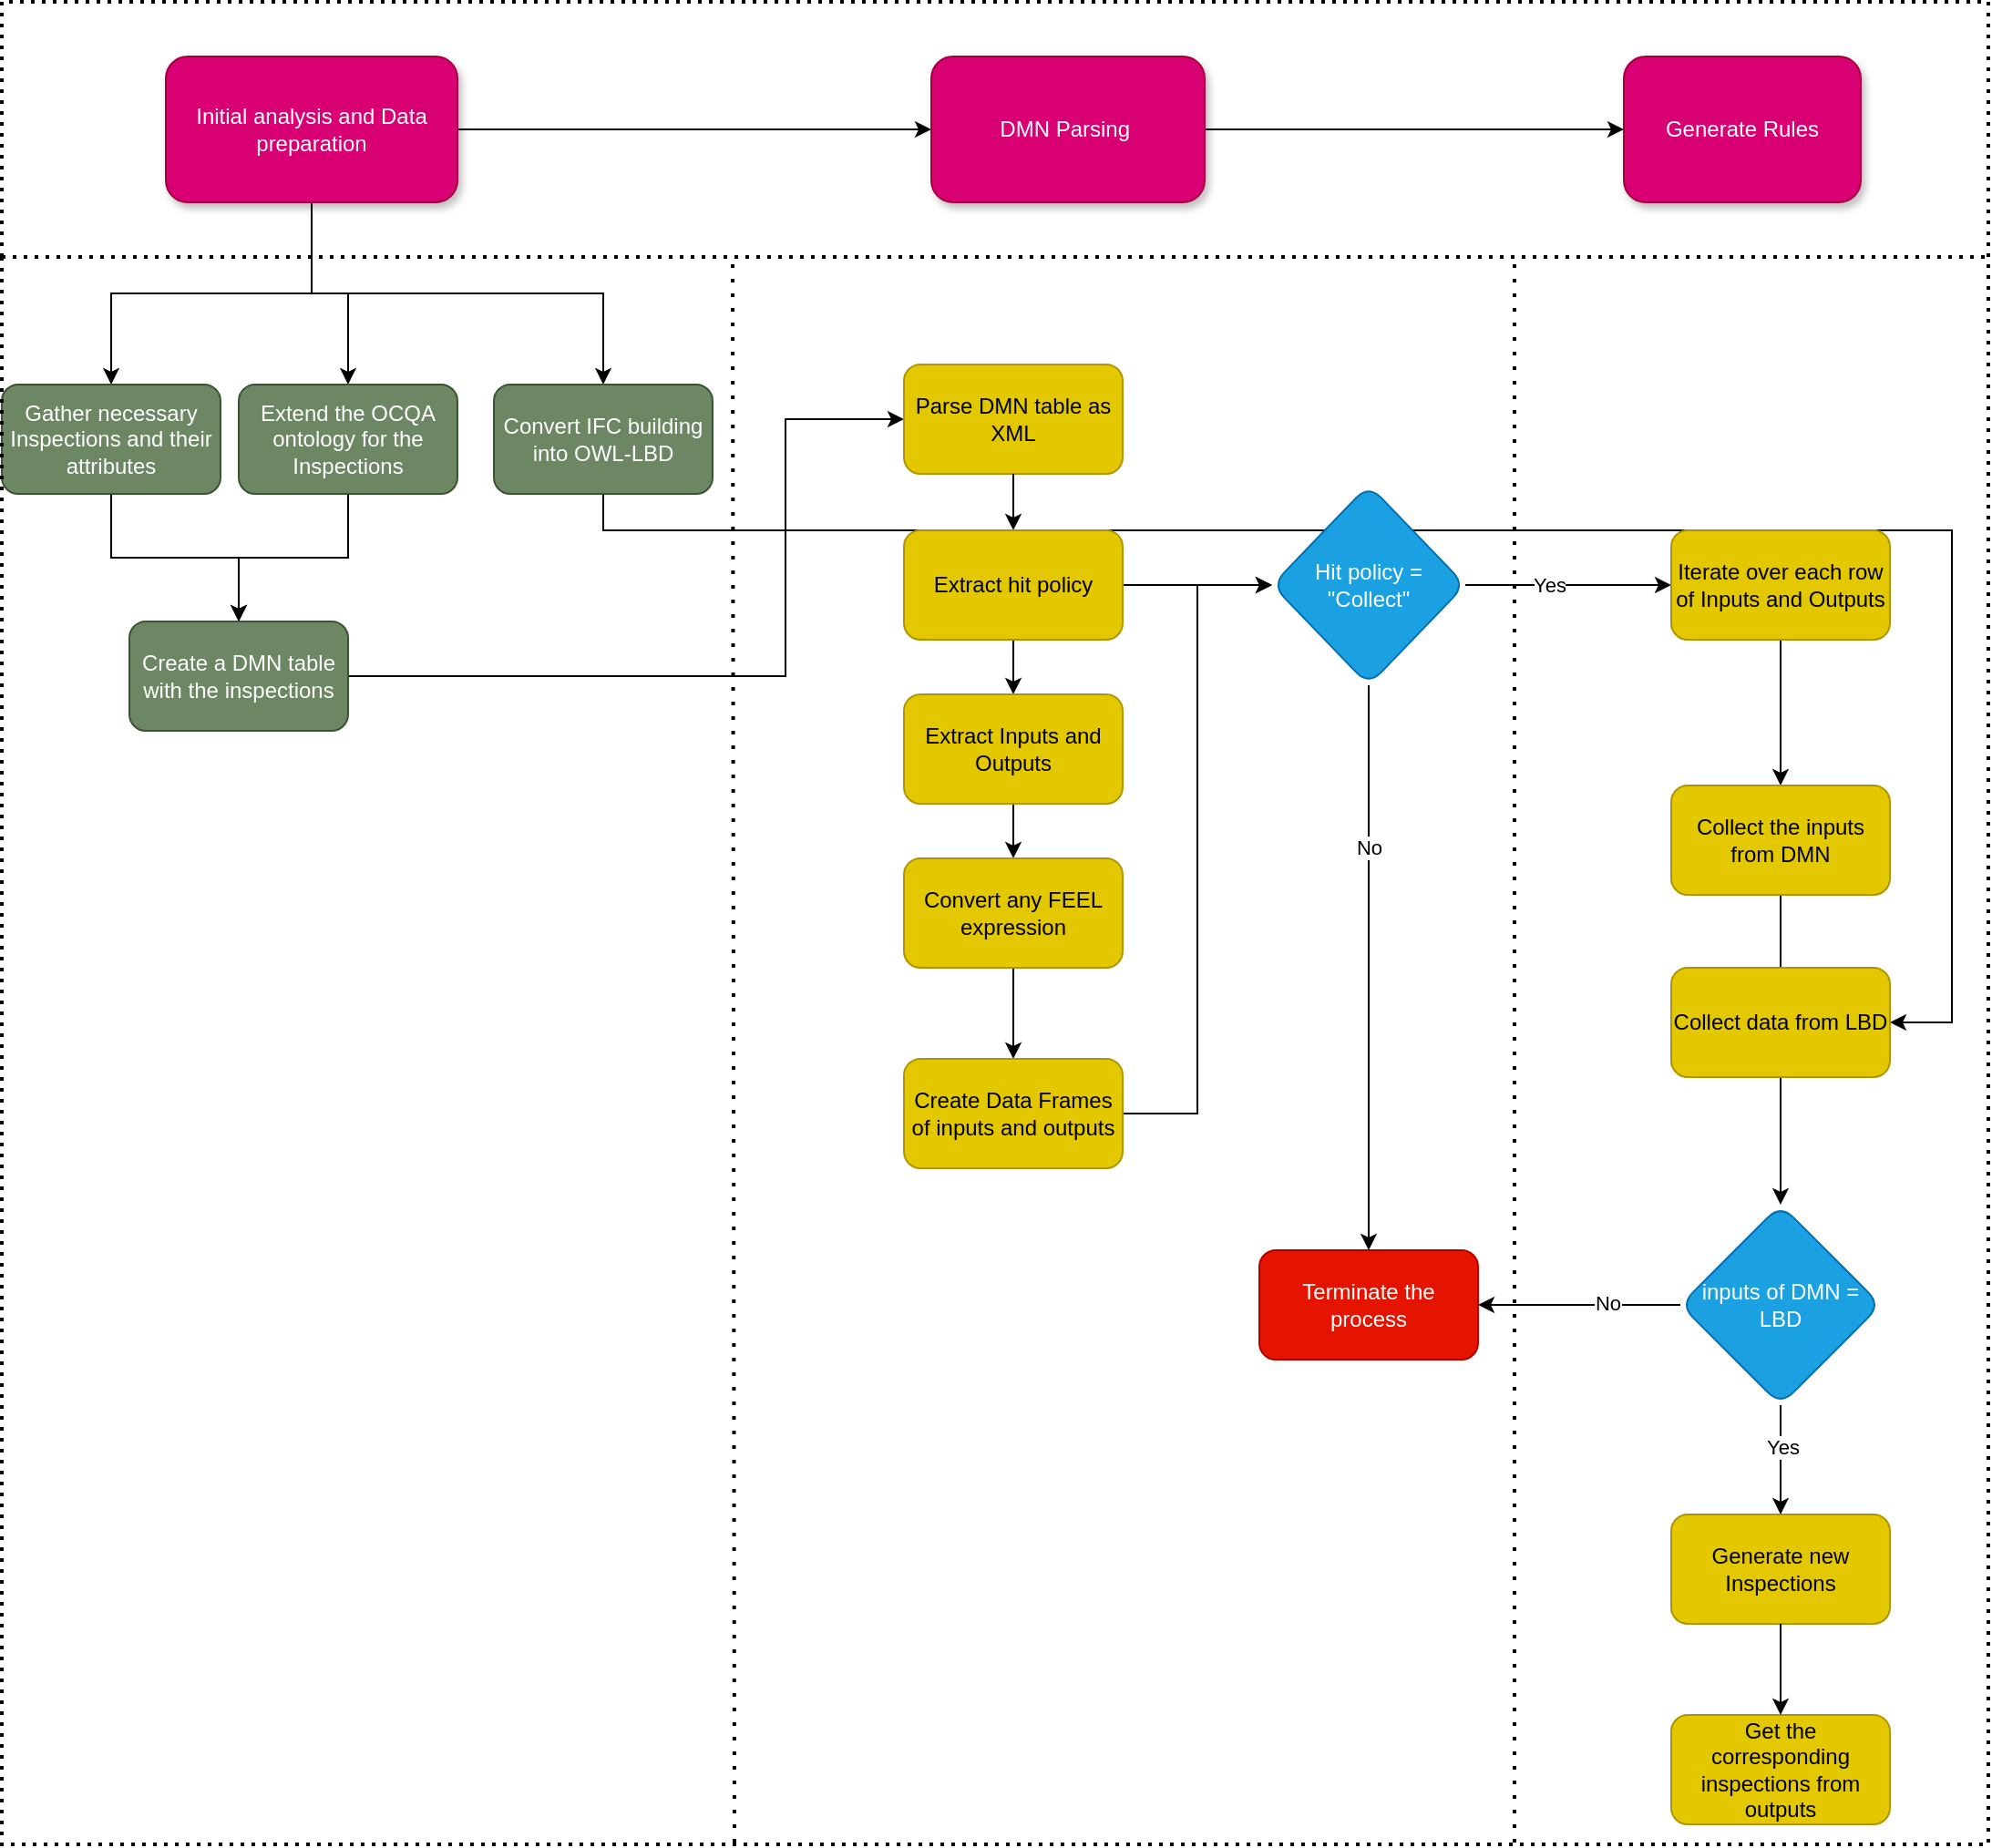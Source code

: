<mxfile version="21.3.0" type="device">
  <diagram id="C5RBs43oDa-KdzZeNtuy" name="Page-1">
    <mxGraphModel dx="2261" dy="764" grid="1" gridSize="10" guides="1" tooltips="1" connect="1" arrows="1" fold="1" page="1" pageScale="1" pageWidth="827" pageHeight="1169" math="0" shadow="0">
      <root>
        <mxCell id="WIyWlLk6GJQsqaUBKTNV-0" />
        <mxCell id="WIyWlLk6GJQsqaUBKTNV-1" parent="WIyWlLk6GJQsqaUBKTNV-0" />
        <mxCell id="A5oLeFrVedBMF1xucaGU-2" value="" style="edgeStyle=orthogonalEdgeStyle;rounded=0;orthogonalLoop=1;jettySize=auto;html=1;" edge="1" parent="WIyWlLk6GJQsqaUBKTNV-1" source="A5oLeFrVedBMF1xucaGU-0" target="A5oLeFrVedBMF1xucaGU-1">
          <mxGeometry relative="1" as="geometry" />
        </mxCell>
        <mxCell id="A5oLeFrVedBMF1xucaGU-21" style="edgeStyle=orthogonalEdgeStyle;rounded=0;orthogonalLoop=1;jettySize=auto;html=1;entryX=0.5;entryY=0;entryDx=0;entryDy=0;" edge="1" parent="WIyWlLk6GJQsqaUBKTNV-1" source="A5oLeFrVedBMF1xucaGU-0" target="A5oLeFrVedBMF1xucaGU-7">
          <mxGeometry relative="1" as="geometry" />
        </mxCell>
        <mxCell id="A5oLeFrVedBMF1xucaGU-22" style="edgeStyle=orthogonalEdgeStyle;rounded=0;orthogonalLoop=1;jettySize=auto;html=1;entryX=0.5;entryY=0;entryDx=0;entryDy=0;" edge="1" parent="WIyWlLk6GJQsqaUBKTNV-1" source="A5oLeFrVedBMF1xucaGU-0" target="A5oLeFrVedBMF1xucaGU-13">
          <mxGeometry relative="1" as="geometry">
            <Array as="points">
              <mxPoint x="-230" y="239" />
              <mxPoint x="-70" y="239" />
            </Array>
          </mxGeometry>
        </mxCell>
        <mxCell id="A5oLeFrVedBMF1xucaGU-23" style="edgeStyle=orthogonalEdgeStyle;rounded=0;orthogonalLoop=1;jettySize=auto;html=1;" edge="1" parent="WIyWlLk6GJQsqaUBKTNV-1" source="A5oLeFrVedBMF1xucaGU-0" target="A5oLeFrVedBMF1xucaGU-11">
          <mxGeometry relative="1" as="geometry" />
        </mxCell>
        <mxCell id="A5oLeFrVedBMF1xucaGU-0" value="Initial analysis and Data preparation" style="rounded=1;whiteSpace=wrap;html=1;fillColor=#d80073;fontColor=#ffffff;strokeColor=#A50040;shadow=1;glass=0;" vertex="1" parent="WIyWlLk6GJQsqaUBKTNV-1">
          <mxGeometry x="-310" y="109" width="160" height="80" as="geometry" />
        </mxCell>
        <mxCell id="A5oLeFrVedBMF1xucaGU-4" value="" style="edgeStyle=orthogonalEdgeStyle;rounded=0;orthogonalLoop=1;jettySize=auto;html=1;" edge="1" parent="WIyWlLk6GJQsqaUBKTNV-1" source="A5oLeFrVedBMF1xucaGU-1" target="A5oLeFrVedBMF1xucaGU-3">
          <mxGeometry relative="1" as="geometry" />
        </mxCell>
        <mxCell id="A5oLeFrVedBMF1xucaGU-1" value="DMN Parsing&amp;nbsp;" style="whiteSpace=wrap;html=1;fillColor=#d80073;strokeColor=#A50040;fontColor=#ffffff;rounded=1;shadow=1;" vertex="1" parent="WIyWlLk6GJQsqaUBKTNV-1">
          <mxGeometry x="110" y="109" width="150" height="80" as="geometry" />
        </mxCell>
        <mxCell id="A5oLeFrVedBMF1xucaGU-3" value="Generate Rules" style="whiteSpace=wrap;html=1;fillColor=#d80073;strokeColor=#A50040;fontColor=#ffffff;rounded=1;glass=0;shadow=1;" vertex="1" parent="WIyWlLk6GJQsqaUBKTNV-1">
          <mxGeometry x="490" y="109" width="130" height="80" as="geometry" />
        </mxCell>
        <mxCell id="A5oLeFrVedBMF1xucaGU-16" value="" style="edgeStyle=orthogonalEdgeStyle;rounded=0;orthogonalLoop=1;jettySize=auto;html=1;" edge="1" parent="WIyWlLk6GJQsqaUBKTNV-1" source="A5oLeFrVedBMF1xucaGU-7" target="A5oLeFrVedBMF1xucaGU-15">
          <mxGeometry relative="1" as="geometry" />
        </mxCell>
        <mxCell id="A5oLeFrVedBMF1xucaGU-7" value="Gather necessary Inspections and their attributes" style="whiteSpace=wrap;html=1;fillColor=#6d8764;strokeColor=#3A5431;rounded=1;shadow=0;glass=0;fontColor=#ffffff;" vertex="1" parent="WIyWlLk6GJQsqaUBKTNV-1">
          <mxGeometry x="-400" y="289" width="120" height="60" as="geometry" />
        </mxCell>
        <mxCell id="A5oLeFrVedBMF1xucaGU-17" style="edgeStyle=orthogonalEdgeStyle;rounded=0;orthogonalLoop=1;jettySize=auto;html=1;entryX=0.5;entryY=0;entryDx=0;entryDy=0;" edge="1" parent="WIyWlLk6GJQsqaUBKTNV-1" source="A5oLeFrVedBMF1xucaGU-11" target="A5oLeFrVedBMF1xucaGU-15">
          <mxGeometry relative="1" as="geometry" />
        </mxCell>
        <mxCell id="A5oLeFrVedBMF1xucaGU-11" value="Extend the OCQA ontology for the Inspections" style="whiteSpace=wrap;html=1;fillColor=#6d8764;strokeColor=#3A5431;rounded=1;shadow=0;glass=0;fontColor=#ffffff;" vertex="1" parent="WIyWlLk6GJQsqaUBKTNV-1">
          <mxGeometry x="-270" y="289" width="120" height="60" as="geometry" />
        </mxCell>
        <mxCell id="A5oLeFrVedBMF1xucaGU-58" style="edgeStyle=orthogonalEdgeStyle;rounded=0;orthogonalLoop=1;jettySize=auto;html=1;entryX=1;entryY=0.5;entryDx=0;entryDy=0;" edge="1" parent="WIyWlLk6GJQsqaUBKTNV-1" source="A5oLeFrVedBMF1xucaGU-13" target="A5oLeFrVedBMF1xucaGU-56">
          <mxGeometry relative="1" as="geometry">
            <Array as="points">
              <mxPoint x="-70" y="369" />
              <mxPoint x="670" y="369" />
              <mxPoint x="670" y="639" />
            </Array>
          </mxGeometry>
        </mxCell>
        <mxCell id="A5oLeFrVedBMF1xucaGU-13" value="Convert IFC building into OWL-LBD" style="whiteSpace=wrap;html=1;fillColor=#6d8764;strokeColor=#3A5431;rounded=1;shadow=0;glass=0;fontColor=#ffffff;" vertex="1" parent="WIyWlLk6GJQsqaUBKTNV-1">
          <mxGeometry x="-130" y="289" width="120" height="60" as="geometry" />
        </mxCell>
        <mxCell id="A5oLeFrVedBMF1xucaGU-29" style="edgeStyle=orthogonalEdgeStyle;rounded=0;orthogonalLoop=1;jettySize=auto;html=1;entryX=0;entryY=0.5;entryDx=0;entryDy=0;" edge="1" parent="WIyWlLk6GJQsqaUBKTNV-1" source="A5oLeFrVedBMF1xucaGU-15" target="A5oLeFrVedBMF1xucaGU-18">
          <mxGeometry relative="1" as="geometry">
            <Array as="points">
              <mxPoint x="30" y="449" />
              <mxPoint x="30" y="308" />
            </Array>
          </mxGeometry>
        </mxCell>
        <mxCell id="A5oLeFrVedBMF1xucaGU-15" value="Create a DMN table with the inspections" style="whiteSpace=wrap;html=1;fillColor=#6d8764;strokeColor=#3A5431;rounded=1;shadow=0;glass=0;fontColor=#ffffff;" vertex="1" parent="WIyWlLk6GJQsqaUBKTNV-1">
          <mxGeometry x="-330" y="419" width="120" height="60" as="geometry" />
        </mxCell>
        <mxCell id="A5oLeFrVedBMF1xucaGU-31" value="" style="edgeStyle=orthogonalEdgeStyle;rounded=0;orthogonalLoop=1;jettySize=auto;html=1;" edge="1" parent="WIyWlLk6GJQsqaUBKTNV-1" source="A5oLeFrVedBMF1xucaGU-36" target="A5oLeFrVedBMF1xucaGU-30">
          <mxGeometry relative="1" as="geometry" />
        </mxCell>
        <mxCell id="A5oLeFrVedBMF1xucaGU-18" value="Parse DMN table as XML" style="whiteSpace=wrap;html=1;fillColor=#e3c800;strokeColor=#B09500;rounded=1;shadow=0;fontColor=#000000;" vertex="1" parent="WIyWlLk6GJQsqaUBKTNV-1">
          <mxGeometry x="95" y="278" width="120" height="60" as="geometry" />
        </mxCell>
        <mxCell id="A5oLeFrVedBMF1xucaGU-33" value="" style="edgeStyle=orthogonalEdgeStyle;rounded=0;orthogonalLoop=1;jettySize=auto;html=1;" edge="1" parent="WIyWlLk6GJQsqaUBKTNV-1" source="A5oLeFrVedBMF1xucaGU-30" target="A5oLeFrVedBMF1xucaGU-32">
          <mxGeometry relative="1" as="geometry" />
        </mxCell>
        <mxCell id="A5oLeFrVedBMF1xucaGU-30" value="Extract Inputs and Outputs" style="whiteSpace=wrap;html=1;fillColor=#e3c800;strokeColor=#B09500;rounded=1;shadow=0;fontColor=#000000;" vertex="1" parent="WIyWlLk6GJQsqaUBKTNV-1">
          <mxGeometry x="95" y="459" width="120" height="60" as="geometry" />
        </mxCell>
        <mxCell id="A5oLeFrVedBMF1xucaGU-35" value="" style="edgeStyle=orthogonalEdgeStyle;rounded=0;orthogonalLoop=1;jettySize=auto;html=1;" edge="1" parent="WIyWlLk6GJQsqaUBKTNV-1" source="A5oLeFrVedBMF1xucaGU-32" target="A5oLeFrVedBMF1xucaGU-34">
          <mxGeometry relative="1" as="geometry" />
        </mxCell>
        <mxCell id="A5oLeFrVedBMF1xucaGU-32" value="Convert any FEEL expression" style="whiteSpace=wrap;html=1;fillColor=#e3c800;strokeColor=#B09500;rounded=1;shadow=0;fontColor=#000000;" vertex="1" parent="WIyWlLk6GJQsqaUBKTNV-1">
          <mxGeometry x="95" y="549" width="120" height="60" as="geometry" />
        </mxCell>
        <mxCell id="A5oLeFrVedBMF1xucaGU-50" style="edgeStyle=orthogonalEdgeStyle;rounded=0;orthogonalLoop=1;jettySize=auto;html=1;entryX=0;entryY=0.5;entryDx=0;entryDy=0;" edge="1" parent="WIyWlLk6GJQsqaUBKTNV-1" source="A5oLeFrVedBMF1xucaGU-34" target="A5oLeFrVedBMF1xucaGU-38">
          <mxGeometry relative="1" as="geometry" />
        </mxCell>
        <mxCell id="A5oLeFrVedBMF1xucaGU-34" value="Create Data Frames of inputs and outputs" style="whiteSpace=wrap;html=1;fillColor=#e3c800;strokeColor=#B09500;rounded=1;shadow=0;fontColor=#000000;" vertex="1" parent="WIyWlLk6GJQsqaUBKTNV-1">
          <mxGeometry x="95" y="659" width="120" height="60" as="geometry" />
        </mxCell>
        <mxCell id="A5oLeFrVedBMF1xucaGU-37" value="" style="edgeStyle=orthogonalEdgeStyle;rounded=0;orthogonalLoop=1;jettySize=auto;html=1;" edge="1" parent="WIyWlLk6GJQsqaUBKTNV-1" source="A5oLeFrVedBMF1xucaGU-18" target="A5oLeFrVedBMF1xucaGU-36">
          <mxGeometry relative="1" as="geometry">
            <mxPoint x="155" y="338" as="sourcePoint" />
            <mxPoint x="155" y="449" as="targetPoint" />
          </mxGeometry>
        </mxCell>
        <mxCell id="A5oLeFrVedBMF1xucaGU-39" value="" style="edgeStyle=orthogonalEdgeStyle;rounded=0;orthogonalLoop=1;jettySize=auto;html=1;" edge="1" parent="WIyWlLk6GJQsqaUBKTNV-1" source="A5oLeFrVedBMF1xucaGU-36" target="A5oLeFrVedBMF1xucaGU-38">
          <mxGeometry relative="1" as="geometry" />
        </mxCell>
        <mxCell id="A5oLeFrVedBMF1xucaGU-36" value="Extract hit policy" style="rounded=1;whiteSpace=wrap;html=1;fillColor=#e3c800;strokeColor=#B09500;fontColor=#000000;" vertex="1" parent="WIyWlLk6GJQsqaUBKTNV-1">
          <mxGeometry x="95" y="369" width="120" height="60" as="geometry" />
        </mxCell>
        <mxCell id="A5oLeFrVedBMF1xucaGU-41" value="" style="edgeStyle=orthogonalEdgeStyle;rounded=0;orthogonalLoop=1;jettySize=auto;html=1;" edge="1" parent="WIyWlLk6GJQsqaUBKTNV-1" source="A5oLeFrVedBMF1xucaGU-38" target="A5oLeFrVedBMF1xucaGU-40">
          <mxGeometry relative="1" as="geometry" />
        </mxCell>
        <mxCell id="A5oLeFrVedBMF1xucaGU-51" value="Yes" style="edgeLabel;html=1;align=center;verticalAlign=middle;resizable=0;points=[];" vertex="1" connectable="0" parent="A5oLeFrVedBMF1xucaGU-41">
          <mxGeometry x="-0.191" relative="1" as="geometry">
            <mxPoint as="offset" />
          </mxGeometry>
        </mxCell>
        <mxCell id="A5oLeFrVedBMF1xucaGU-43" value="" style="edgeStyle=orthogonalEdgeStyle;rounded=0;orthogonalLoop=1;jettySize=auto;html=1;" edge="1" parent="WIyWlLk6GJQsqaUBKTNV-1" source="A5oLeFrVedBMF1xucaGU-38" target="A5oLeFrVedBMF1xucaGU-42">
          <mxGeometry relative="1" as="geometry" />
        </mxCell>
        <mxCell id="A5oLeFrVedBMF1xucaGU-49" value="No" style="edgeLabel;html=1;align=center;verticalAlign=middle;resizable=0;points=[];" vertex="1" connectable="0" parent="A5oLeFrVedBMF1xucaGU-43">
          <mxGeometry x="-0.425" relative="1" as="geometry">
            <mxPoint as="offset" />
          </mxGeometry>
        </mxCell>
        <mxCell id="A5oLeFrVedBMF1xucaGU-38" value="Hit policy = &quot;Collect&quot;" style="rhombus;whiteSpace=wrap;html=1;fillColor=#1ba1e2;strokeColor=#006EAF;rounded=1;fontColor=#ffffff;" vertex="1" parent="WIyWlLk6GJQsqaUBKTNV-1">
          <mxGeometry x="297" y="344" width="106" height="110" as="geometry" />
        </mxCell>
        <mxCell id="A5oLeFrVedBMF1xucaGU-53" value="" style="edgeStyle=orthogonalEdgeStyle;rounded=0;orthogonalLoop=1;jettySize=auto;html=1;" edge="1" parent="WIyWlLk6GJQsqaUBKTNV-1" source="A5oLeFrVedBMF1xucaGU-40" target="A5oLeFrVedBMF1xucaGU-52">
          <mxGeometry relative="1" as="geometry" />
        </mxCell>
        <mxCell id="A5oLeFrVedBMF1xucaGU-40" value="Iterate over each row of Inputs and Outputs" style="whiteSpace=wrap;html=1;fillColor=#e3c800;strokeColor=#B09500;rounded=1;fontColor=#000000;" vertex="1" parent="WIyWlLk6GJQsqaUBKTNV-1">
          <mxGeometry x="516" y="369" width="120" height="60" as="geometry" />
        </mxCell>
        <mxCell id="A5oLeFrVedBMF1xucaGU-42" value="Terminate the process" style="whiteSpace=wrap;html=1;fillColor=#e51400;strokeColor=#B20000;rounded=1;fontColor=#ffffff;" vertex="1" parent="WIyWlLk6GJQsqaUBKTNV-1">
          <mxGeometry x="290" y="764" width="120" height="60" as="geometry" />
        </mxCell>
        <mxCell id="A5oLeFrVedBMF1xucaGU-55" value="" style="edgeStyle=orthogonalEdgeStyle;rounded=0;orthogonalLoop=1;jettySize=auto;html=1;" edge="1" parent="WIyWlLk6GJQsqaUBKTNV-1" source="A5oLeFrVedBMF1xucaGU-52" target="A5oLeFrVedBMF1xucaGU-54">
          <mxGeometry relative="1" as="geometry" />
        </mxCell>
        <mxCell id="A5oLeFrVedBMF1xucaGU-52" value="Collect the inputs from DMN" style="whiteSpace=wrap;html=1;fillColor=#e3c800;strokeColor=#B09500;rounded=1;fontColor=#000000;" vertex="1" parent="WIyWlLk6GJQsqaUBKTNV-1">
          <mxGeometry x="516" y="509" width="120" height="60" as="geometry" />
        </mxCell>
        <mxCell id="A5oLeFrVedBMF1xucaGU-66" value="" style="edgeStyle=orthogonalEdgeStyle;rounded=0;orthogonalLoop=1;jettySize=auto;html=1;" edge="1" parent="WIyWlLk6GJQsqaUBKTNV-1" source="A5oLeFrVedBMF1xucaGU-54" target="A5oLeFrVedBMF1xucaGU-42">
          <mxGeometry relative="1" as="geometry" />
        </mxCell>
        <mxCell id="A5oLeFrVedBMF1xucaGU-68" value="No" style="edgeLabel;html=1;align=center;verticalAlign=middle;resizable=0;points=[];" vertex="1" connectable="0" parent="A5oLeFrVedBMF1xucaGU-66">
          <mxGeometry x="-0.269" y="4" relative="1" as="geometry">
            <mxPoint y="-5" as="offset" />
          </mxGeometry>
        </mxCell>
        <mxCell id="A5oLeFrVedBMF1xucaGU-56" value="Collect data from LBD" style="rounded=1;whiteSpace=wrap;html=1;fillColor=#e3c800;strokeColor=#B09500;fontColor=#000000;" vertex="1" parent="WIyWlLk6GJQsqaUBKTNV-1">
          <mxGeometry x="516" y="609" width="120" height="60" as="geometry" />
        </mxCell>
        <mxCell id="A5oLeFrVedBMF1xucaGU-74" value="" style="swimlane;whiteSpace=wrap;html=1;dashed=1;strokeWidth=2;dashPattern=1 2;startSize=140;fillColor=none;" vertex="1" parent="WIyWlLk6GJQsqaUBKTNV-1">
          <mxGeometry x="-400" y="79" width="1090" height="1011" as="geometry">
            <mxRectangle x="-360" y="970" width="50" height="140" as="alternateBounds" />
          </mxGeometry>
        </mxCell>
        <mxCell id="A5oLeFrVedBMF1xucaGU-75" value="" style="endArrow=none;dashed=1;html=1;dashPattern=1 3;strokeWidth=2;rounded=0;" edge="1" parent="A5oLeFrVedBMF1xucaGU-74">
          <mxGeometry width="50" height="50" relative="1" as="geometry">
            <mxPoint x="402" y="1010" as="sourcePoint" />
            <mxPoint x="401" y="140" as="targetPoint" />
          </mxGeometry>
        </mxCell>
        <mxCell id="A5oLeFrVedBMF1xucaGU-78" value="" style="endArrow=none;dashed=1;html=1;dashPattern=1 3;strokeWidth=2;rounded=0;" edge="1" parent="A5oLeFrVedBMF1xucaGU-74">
          <mxGeometry width="50" height="50" relative="1" as="geometry">
            <mxPoint x="830" y="1010" as="sourcePoint" />
            <mxPoint x="830" y="140" as="targetPoint" />
          </mxGeometry>
        </mxCell>
        <mxCell id="A5oLeFrVedBMF1xucaGU-54" value="inputs of DMN = LBD" style="rhombus;whiteSpace=wrap;html=1;fillColor=#1ba1e2;strokeColor=#006EAF;rounded=1;fontColor=#ffffff;" vertex="1" parent="A5oLeFrVedBMF1xucaGU-74">
          <mxGeometry x="921" y="660" width="110" height="110" as="geometry" />
        </mxCell>
        <mxCell id="A5oLeFrVedBMF1xucaGU-64" value="Generate new Inspections" style="whiteSpace=wrap;html=1;fillColor=#e3c800;strokeColor=#B09500;rounded=1;fontColor=#000000;" vertex="1" parent="A5oLeFrVedBMF1xucaGU-74">
          <mxGeometry x="916" y="830" width="120" height="60" as="geometry" />
        </mxCell>
        <mxCell id="A5oLeFrVedBMF1xucaGU-70" value="" style="edgeStyle=orthogonalEdgeStyle;rounded=0;orthogonalLoop=1;jettySize=auto;html=1;" edge="1" parent="A5oLeFrVedBMF1xucaGU-74" source="A5oLeFrVedBMF1xucaGU-54" target="A5oLeFrVedBMF1xucaGU-64">
          <mxGeometry relative="1" as="geometry" />
        </mxCell>
        <mxCell id="A5oLeFrVedBMF1xucaGU-71" value="Yes" style="edgeLabel;html=1;align=center;verticalAlign=middle;resizable=0;points=[];" vertex="1" connectable="0" parent="A5oLeFrVedBMF1xucaGU-70">
          <mxGeometry x="-0.244" y="1" relative="1" as="geometry">
            <mxPoint as="offset" />
          </mxGeometry>
        </mxCell>
        <mxCell id="A5oLeFrVedBMF1xucaGU-62" value="Get the corresponding inspections from outputs" style="whiteSpace=wrap;html=1;fillColor=#e3c800;strokeColor=#B09500;rounded=1;fontColor=#000000;" vertex="1" parent="A5oLeFrVedBMF1xucaGU-74">
          <mxGeometry x="916" y="940" width="120" height="60" as="geometry" />
        </mxCell>
        <mxCell id="A5oLeFrVedBMF1xucaGU-72" style="edgeStyle=orthogonalEdgeStyle;rounded=0;orthogonalLoop=1;jettySize=auto;html=1;" edge="1" parent="A5oLeFrVedBMF1xucaGU-74" source="A5oLeFrVedBMF1xucaGU-64" target="A5oLeFrVedBMF1xucaGU-62">
          <mxGeometry relative="1" as="geometry" />
        </mxCell>
      </root>
    </mxGraphModel>
  </diagram>
</mxfile>
